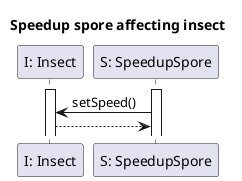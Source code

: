@startuml InsectSpeedUp

title Speedup spore affecting insect

participant "I: Insect" as I
participant "S: SpeedupSpore" as Sp

activate I
activate Sp

Sp -> I : setSpeed()
I --> Sp

@enduml